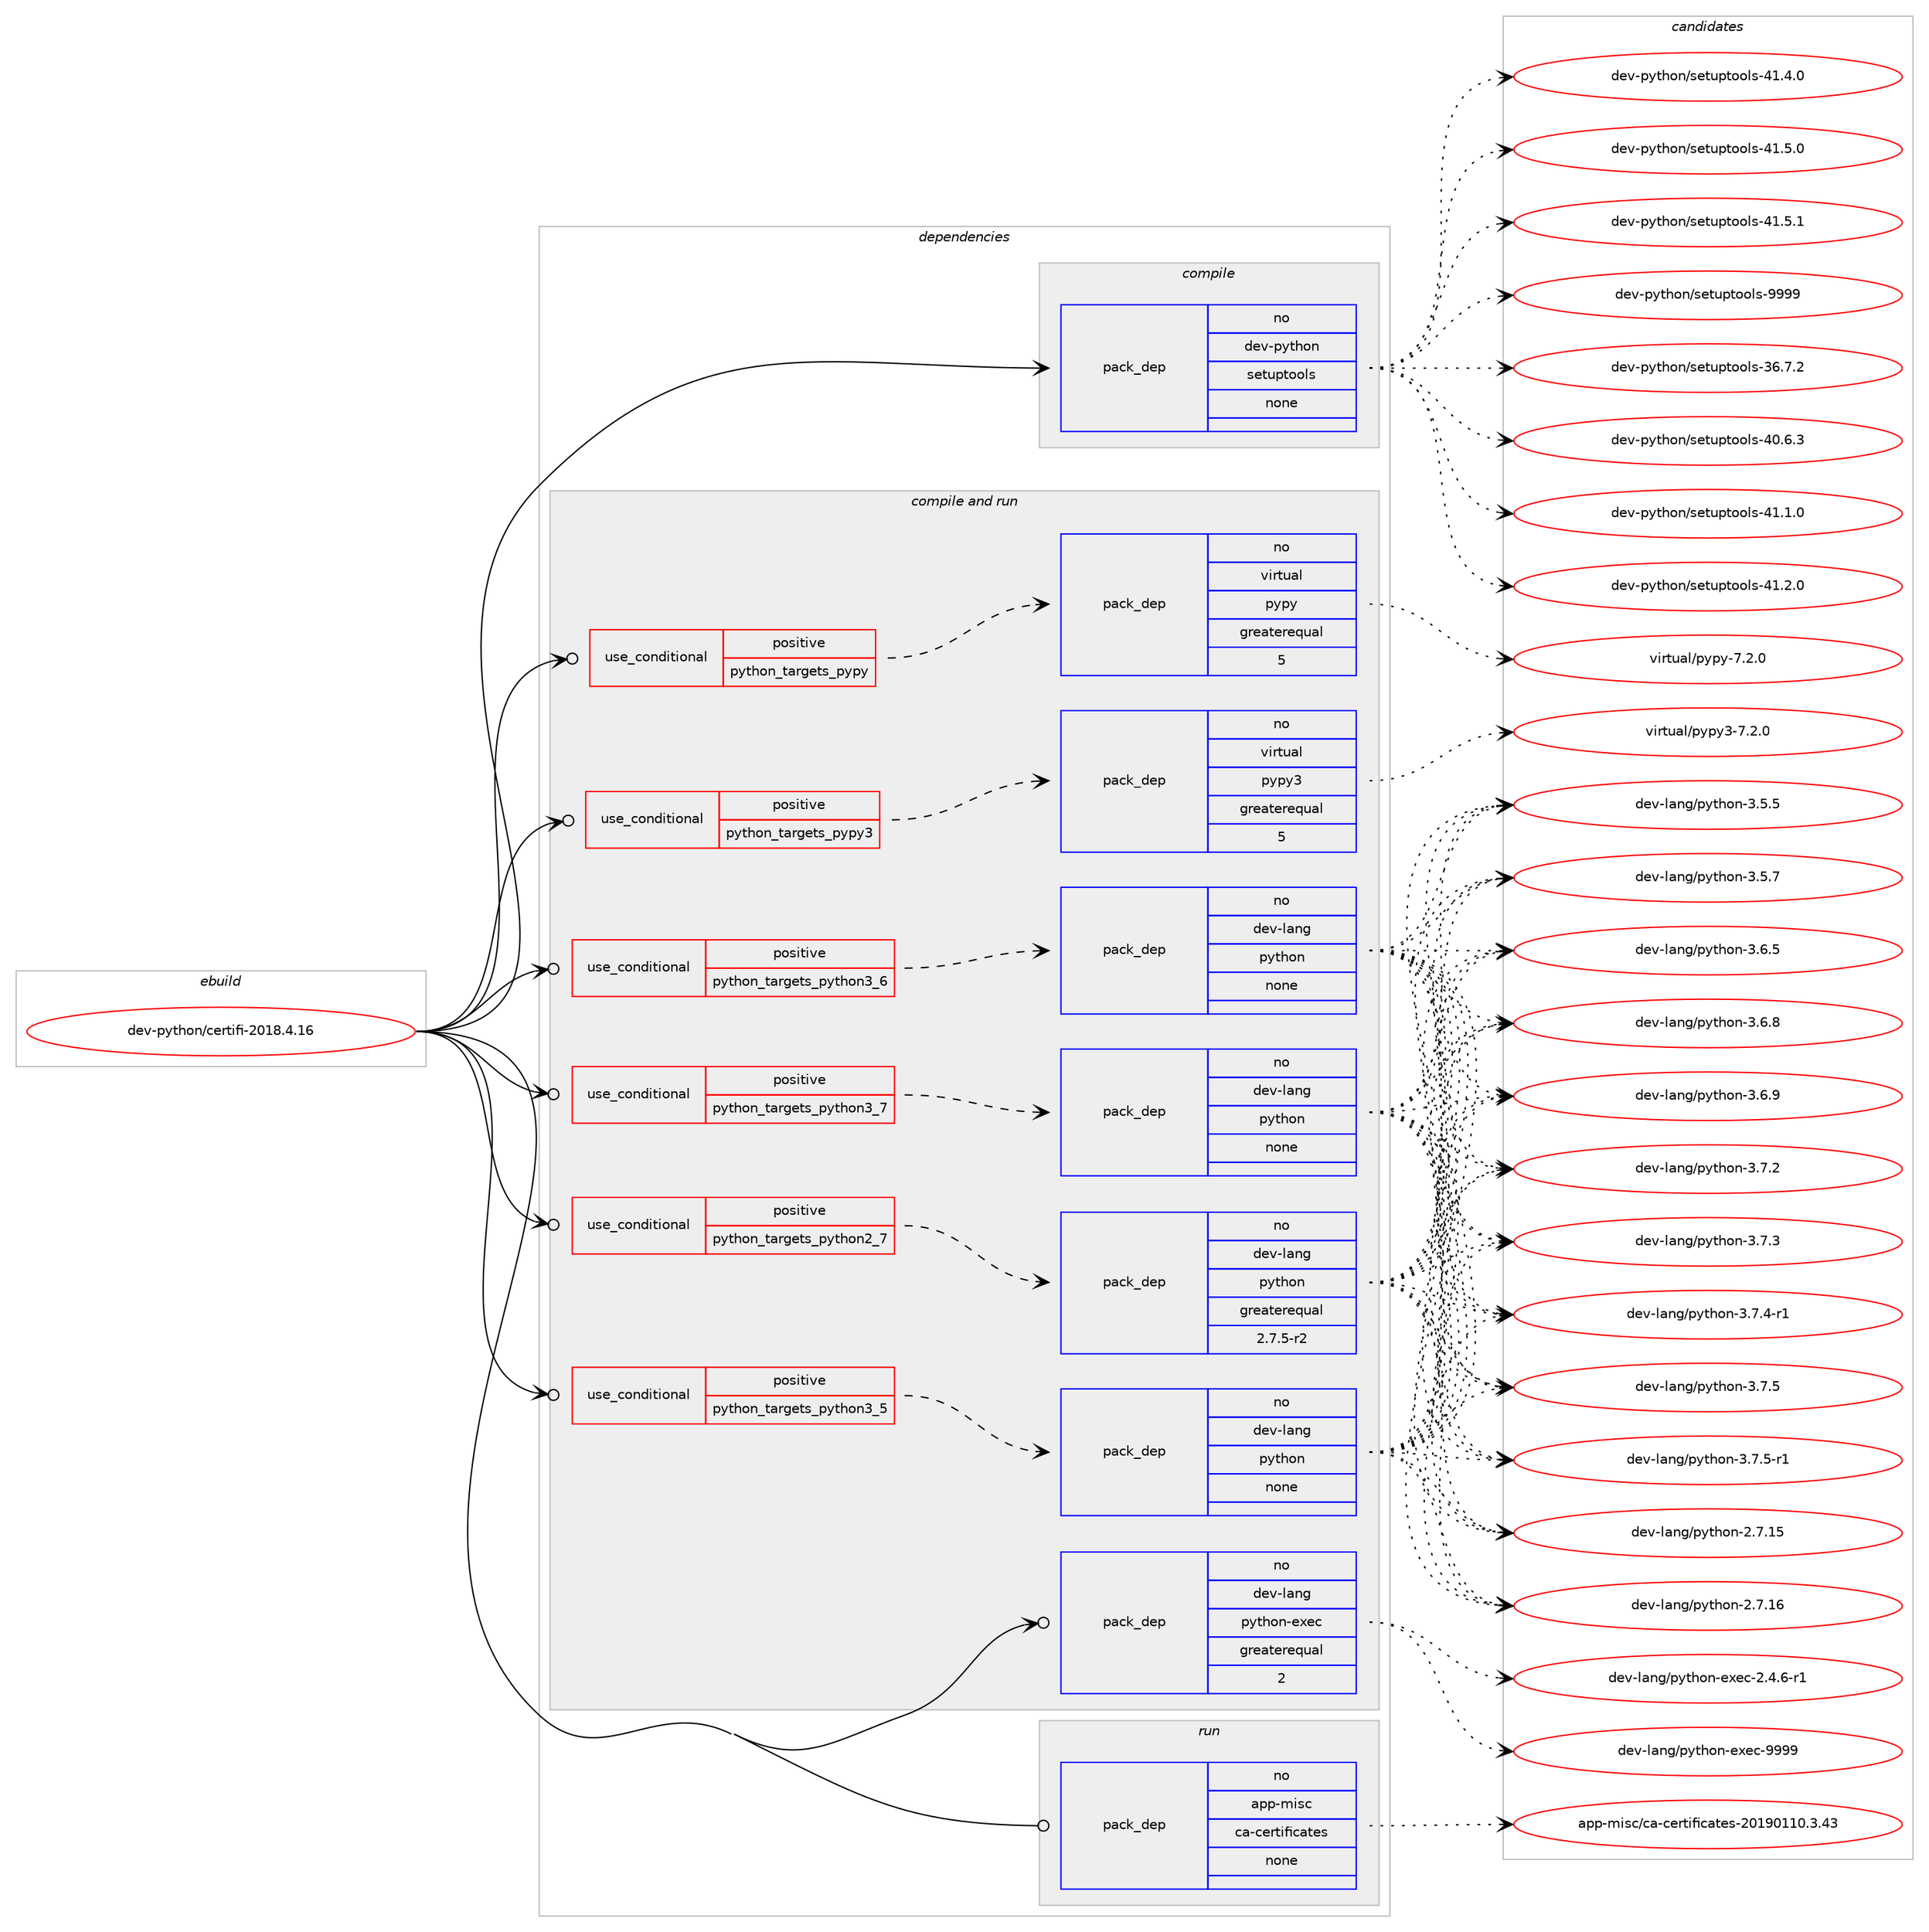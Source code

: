 digraph prolog {

# *************
# Graph options
# *************

newrank=true;
concentrate=true;
compound=true;
graph [rankdir=LR,fontname=Helvetica,fontsize=10,ranksep=1.5];#, ranksep=2.5, nodesep=0.2];
edge  [arrowhead=vee];
node  [fontname=Helvetica,fontsize=10];

# **********
# The ebuild
# **********

subgraph cluster_leftcol {
color=gray;
rank=same;
label=<<i>ebuild</i>>;
id [label="dev-python/certifi-2018.4.16", color=red, width=4, href="../dev-python/certifi-2018.4.16.svg"];
}

# ****************
# The dependencies
# ****************

subgraph cluster_midcol {
color=gray;
label=<<i>dependencies</i>>;
subgraph cluster_compile {
fillcolor="#eeeeee";
style=filled;
label=<<i>compile</i>>;
subgraph pack449256 {
dependency598372 [label=<<TABLE BORDER="0" CELLBORDER="1" CELLSPACING="0" CELLPADDING="4" WIDTH="220"><TR><TD ROWSPAN="6" CELLPADDING="30">pack_dep</TD></TR><TR><TD WIDTH="110">no</TD></TR><TR><TD>dev-python</TD></TR><TR><TD>setuptools</TD></TR><TR><TD>none</TD></TR><TR><TD></TD></TR></TABLE>>, shape=none, color=blue];
}
id:e -> dependency598372:w [weight=20,style="solid",arrowhead="vee"];
}
subgraph cluster_compileandrun {
fillcolor="#eeeeee";
style=filled;
label=<<i>compile and run</i>>;
subgraph cond137337 {
dependency598373 [label=<<TABLE BORDER="0" CELLBORDER="1" CELLSPACING="0" CELLPADDING="4"><TR><TD ROWSPAN="3" CELLPADDING="10">use_conditional</TD></TR><TR><TD>positive</TD></TR><TR><TD>python_targets_pypy</TD></TR></TABLE>>, shape=none, color=red];
subgraph pack449257 {
dependency598374 [label=<<TABLE BORDER="0" CELLBORDER="1" CELLSPACING="0" CELLPADDING="4" WIDTH="220"><TR><TD ROWSPAN="6" CELLPADDING="30">pack_dep</TD></TR><TR><TD WIDTH="110">no</TD></TR><TR><TD>virtual</TD></TR><TR><TD>pypy</TD></TR><TR><TD>greaterequal</TD></TR><TR><TD>5</TD></TR></TABLE>>, shape=none, color=blue];
}
dependency598373:e -> dependency598374:w [weight=20,style="dashed",arrowhead="vee"];
}
id:e -> dependency598373:w [weight=20,style="solid",arrowhead="odotvee"];
subgraph cond137338 {
dependency598375 [label=<<TABLE BORDER="0" CELLBORDER="1" CELLSPACING="0" CELLPADDING="4"><TR><TD ROWSPAN="3" CELLPADDING="10">use_conditional</TD></TR><TR><TD>positive</TD></TR><TR><TD>python_targets_pypy3</TD></TR></TABLE>>, shape=none, color=red];
subgraph pack449258 {
dependency598376 [label=<<TABLE BORDER="0" CELLBORDER="1" CELLSPACING="0" CELLPADDING="4" WIDTH="220"><TR><TD ROWSPAN="6" CELLPADDING="30">pack_dep</TD></TR><TR><TD WIDTH="110">no</TD></TR><TR><TD>virtual</TD></TR><TR><TD>pypy3</TD></TR><TR><TD>greaterequal</TD></TR><TR><TD>5</TD></TR></TABLE>>, shape=none, color=blue];
}
dependency598375:e -> dependency598376:w [weight=20,style="dashed",arrowhead="vee"];
}
id:e -> dependency598375:w [weight=20,style="solid",arrowhead="odotvee"];
subgraph cond137339 {
dependency598377 [label=<<TABLE BORDER="0" CELLBORDER="1" CELLSPACING="0" CELLPADDING="4"><TR><TD ROWSPAN="3" CELLPADDING="10">use_conditional</TD></TR><TR><TD>positive</TD></TR><TR><TD>python_targets_python2_7</TD></TR></TABLE>>, shape=none, color=red];
subgraph pack449259 {
dependency598378 [label=<<TABLE BORDER="0" CELLBORDER="1" CELLSPACING="0" CELLPADDING="4" WIDTH="220"><TR><TD ROWSPAN="6" CELLPADDING="30">pack_dep</TD></TR><TR><TD WIDTH="110">no</TD></TR><TR><TD>dev-lang</TD></TR><TR><TD>python</TD></TR><TR><TD>greaterequal</TD></TR><TR><TD>2.7.5-r2</TD></TR></TABLE>>, shape=none, color=blue];
}
dependency598377:e -> dependency598378:w [weight=20,style="dashed",arrowhead="vee"];
}
id:e -> dependency598377:w [weight=20,style="solid",arrowhead="odotvee"];
subgraph cond137340 {
dependency598379 [label=<<TABLE BORDER="0" CELLBORDER="1" CELLSPACING="0" CELLPADDING="4"><TR><TD ROWSPAN="3" CELLPADDING="10">use_conditional</TD></TR><TR><TD>positive</TD></TR><TR><TD>python_targets_python3_5</TD></TR></TABLE>>, shape=none, color=red];
subgraph pack449260 {
dependency598380 [label=<<TABLE BORDER="0" CELLBORDER="1" CELLSPACING="0" CELLPADDING="4" WIDTH="220"><TR><TD ROWSPAN="6" CELLPADDING="30">pack_dep</TD></TR><TR><TD WIDTH="110">no</TD></TR><TR><TD>dev-lang</TD></TR><TR><TD>python</TD></TR><TR><TD>none</TD></TR><TR><TD></TD></TR></TABLE>>, shape=none, color=blue];
}
dependency598379:e -> dependency598380:w [weight=20,style="dashed",arrowhead="vee"];
}
id:e -> dependency598379:w [weight=20,style="solid",arrowhead="odotvee"];
subgraph cond137341 {
dependency598381 [label=<<TABLE BORDER="0" CELLBORDER="1" CELLSPACING="0" CELLPADDING="4"><TR><TD ROWSPAN="3" CELLPADDING="10">use_conditional</TD></TR><TR><TD>positive</TD></TR><TR><TD>python_targets_python3_6</TD></TR></TABLE>>, shape=none, color=red];
subgraph pack449261 {
dependency598382 [label=<<TABLE BORDER="0" CELLBORDER="1" CELLSPACING="0" CELLPADDING="4" WIDTH="220"><TR><TD ROWSPAN="6" CELLPADDING="30">pack_dep</TD></TR><TR><TD WIDTH="110">no</TD></TR><TR><TD>dev-lang</TD></TR><TR><TD>python</TD></TR><TR><TD>none</TD></TR><TR><TD></TD></TR></TABLE>>, shape=none, color=blue];
}
dependency598381:e -> dependency598382:w [weight=20,style="dashed",arrowhead="vee"];
}
id:e -> dependency598381:w [weight=20,style="solid",arrowhead="odotvee"];
subgraph cond137342 {
dependency598383 [label=<<TABLE BORDER="0" CELLBORDER="1" CELLSPACING="0" CELLPADDING="4"><TR><TD ROWSPAN="3" CELLPADDING="10">use_conditional</TD></TR><TR><TD>positive</TD></TR><TR><TD>python_targets_python3_7</TD></TR></TABLE>>, shape=none, color=red];
subgraph pack449262 {
dependency598384 [label=<<TABLE BORDER="0" CELLBORDER="1" CELLSPACING="0" CELLPADDING="4" WIDTH="220"><TR><TD ROWSPAN="6" CELLPADDING="30">pack_dep</TD></TR><TR><TD WIDTH="110">no</TD></TR><TR><TD>dev-lang</TD></TR><TR><TD>python</TD></TR><TR><TD>none</TD></TR><TR><TD></TD></TR></TABLE>>, shape=none, color=blue];
}
dependency598383:e -> dependency598384:w [weight=20,style="dashed",arrowhead="vee"];
}
id:e -> dependency598383:w [weight=20,style="solid",arrowhead="odotvee"];
subgraph pack449263 {
dependency598385 [label=<<TABLE BORDER="0" CELLBORDER="1" CELLSPACING="0" CELLPADDING="4" WIDTH="220"><TR><TD ROWSPAN="6" CELLPADDING="30">pack_dep</TD></TR><TR><TD WIDTH="110">no</TD></TR><TR><TD>dev-lang</TD></TR><TR><TD>python-exec</TD></TR><TR><TD>greaterequal</TD></TR><TR><TD>2</TD></TR></TABLE>>, shape=none, color=blue];
}
id:e -> dependency598385:w [weight=20,style="solid",arrowhead="odotvee"];
}
subgraph cluster_run {
fillcolor="#eeeeee";
style=filled;
label=<<i>run</i>>;
subgraph pack449264 {
dependency598386 [label=<<TABLE BORDER="0" CELLBORDER="1" CELLSPACING="0" CELLPADDING="4" WIDTH="220"><TR><TD ROWSPAN="6" CELLPADDING="30">pack_dep</TD></TR><TR><TD WIDTH="110">no</TD></TR><TR><TD>app-misc</TD></TR><TR><TD>ca-certificates</TD></TR><TR><TD>none</TD></TR><TR><TD></TD></TR></TABLE>>, shape=none, color=blue];
}
id:e -> dependency598386:w [weight=20,style="solid",arrowhead="odot"];
}
}

# **************
# The candidates
# **************

subgraph cluster_choices {
rank=same;
color=gray;
label=<<i>candidates</i>>;

subgraph choice449256 {
color=black;
nodesep=1;
choice100101118451121211161041111104711510111611711211611111110811545515446554650 [label="dev-python/setuptools-36.7.2", color=red, width=4,href="../dev-python/setuptools-36.7.2.svg"];
choice100101118451121211161041111104711510111611711211611111110811545524846544651 [label="dev-python/setuptools-40.6.3", color=red, width=4,href="../dev-python/setuptools-40.6.3.svg"];
choice100101118451121211161041111104711510111611711211611111110811545524946494648 [label="dev-python/setuptools-41.1.0", color=red, width=4,href="../dev-python/setuptools-41.1.0.svg"];
choice100101118451121211161041111104711510111611711211611111110811545524946504648 [label="dev-python/setuptools-41.2.0", color=red, width=4,href="../dev-python/setuptools-41.2.0.svg"];
choice100101118451121211161041111104711510111611711211611111110811545524946524648 [label="dev-python/setuptools-41.4.0", color=red, width=4,href="../dev-python/setuptools-41.4.0.svg"];
choice100101118451121211161041111104711510111611711211611111110811545524946534648 [label="dev-python/setuptools-41.5.0", color=red, width=4,href="../dev-python/setuptools-41.5.0.svg"];
choice100101118451121211161041111104711510111611711211611111110811545524946534649 [label="dev-python/setuptools-41.5.1", color=red, width=4,href="../dev-python/setuptools-41.5.1.svg"];
choice10010111845112121116104111110471151011161171121161111111081154557575757 [label="dev-python/setuptools-9999", color=red, width=4,href="../dev-python/setuptools-9999.svg"];
dependency598372:e -> choice100101118451121211161041111104711510111611711211611111110811545515446554650:w [style=dotted,weight="100"];
dependency598372:e -> choice100101118451121211161041111104711510111611711211611111110811545524846544651:w [style=dotted,weight="100"];
dependency598372:e -> choice100101118451121211161041111104711510111611711211611111110811545524946494648:w [style=dotted,weight="100"];
dependency598372:e -> choice100101118451121211161041111104711510111611711211611111110811545524946504648:w [style=dotted,weight="100"];
dependency598372:e -> choice100101118451121211161041111104711510111611711211611111110811545524946524648:w [style=dotted,weight="100"];
dependency598372:e -> choice100101118451121211161041111104711510111611711211611111110811545524946534648:w [style=dotted,weight="100"];
dependency598372:e -> choice100101118451121211161041111104711510111611711211611111110811545524946534649:w [style=dotted,weight="100"];
dependency598372:e -> choice10010111845112121116104111110471151011161171121161111111081154557575757:w [style=dotted,weight="100"];
}
subgraph choice449257 {
color=black;
nodesep=1;
choice1181051141161179710847112121112121455546504648 [label="virtual/pypy-7.2.0", color=red, width=4,href="../virtual/pypy-7.2.0.svg"];
dependency598374:e -> choice1181051141161179710847112121112121455546504648:w [style=dotted,weight="100"];
}
subgraph choice449258 {
color=black;
nodesep=1;
choice118105114116117971084711212111212151455546504648 [label="virtual/pypy3-7.2.0", color=red, width=4,href="../virtual/pypy3-7.2.0.svg"];
dependency598376:e -> choice118105114116117971084711212111212151455546504648:w [style=dotted,weight="100"];
}
subgraph choice449259 {
color=black;
nodesep=1;
choice10010111845108971101034711212111610411111045504655464953 [label="dev-lang/python-2.7.15", color=red, width=4,href="../dev-lang/python-2.7.15.svg"];
choice10010111845108971101034711212111610411111045504655464954 [label="dev-lang/python-2.7.16", color=red, width=4,href="../dev-lang/python-2.7.16.svg"];
choice100101118451089711010347112121116104111110455146534653 [label="dev-lang/python-3.5.5", color=red, width=4,href="../dev-lang/python-3.5.5.svg"];
choice100101118451089711010347112121116104111110455146534655 [label="dev-lang/python-3.5.7", color=red, width=4,href="../dev-lang/python-3.5.7.svg"];
choice100101118451089711010347112121116104111110455146544653 [label="dev-lang/python-3.6.5", color=red, width=4,href="../dev-lang/python-3.6.5.svg"];
choice100101118451089711010347112121116104111110455146544656 [label="dev-lang/python-3.6.8", color=red, width=4,href="../dev-lang/python-3.6.8.svg"];
choice100101118451089711010347112121116104111110455146544657 [label="dev-lang/python-3.6.9", color=red, width=4,href="../dev-lang/python-3.6.9.svg"];
choice100101118451089711010347112121116104111110455146554650 [label="dev-lang/python-3.7.2", color=red, width=4,href="../dev-lang/python-3.7.2.svg"];
choice100101118451089711010347112121116104111110455146554651 [label="dev-lang/python-3.7.3", color=red, width=4,href="../dev-lang/python-3.7.3.svg"];
choice1001011184510897110103471121211161041111104551465546524511449 [label="dev-lang/python-3.7.4-r1", color=red, width=4,href="../dev-lang/python-3.7.4-r1.svg"];
choice100101118451089711010347112121116104111110455146554653 [label="dev-lang/python-3.7.5", color=red, width=4,href="../dev-lang/python-3.7.5.svg"];
choice1001011184510897110103471121211161041111104551465546534511449 [label="dev-lang/python-3.7.5-r1", color=red, width=4,href="../dev-lang/python-3.7.5-r1.svg"];
dependency598378:e -> choice10010111845108971101034711212111610411111045504655464953:w [style=dotted,weight="100"];
dependency598378:e -> choice10010111845108971101034711212111610411111045504655464954:w [style=dotted,weight="100"];
dependency598378:e -> choice100101118451089711010347112121116104111110455146534653:w [style=dotted,weight="100"];
dependency598378:e -> choice100101118451089711010347112121116104111110455146534655:w [style=dotted,weight="100"];
dependency598378:e -> choice100101118451089711010347112121116104111110455146544653:w [style=dotted,weight="100"];
dependency598378:e -> choice100101118451089711010347112121116104111110455146544656:w [style=dotted,weight="100"];
dependency598378:e -> choice100101118451089711010347112121116104111110455146544657:w [style=dotted,weight="100"];
dependency598378:e -> choice100101118451089711010347112121116104111110455146554650:w [style=dotted,weight="100"];
dependency598378:e -> choice100101118451089711010347112121116104111110455146554651:w [style=dotted,weight="100"];
dependency598378:e -> choice1001011184510897110103471121211161041111104551465546524511449:w [style=dotted,weight="100"];
dependency598378:e -> choice100101118451089711010347112121116104111110455146554653:w [style=dotted,weight="100"];
dependency598378:e -> choice1001011184510897110103471121211161041111104551465546534511449:w [style=dotted,weight="100"];
}
subgraph choice449260 {
color=black;
nodesep=1;
choice10010111845108971101034711212111610411111045504655464953 [label="dev-lang/python-2.7.15", color=red, width=4,href="../dev-lang/python-2.7.15.svg"];
choice10010111845108971101034711212111610411111045504655464954 [label="dev-lang/python-2.7.16", color=red, width=4,href="../dev-lang/python-2.7.16.svg"];
choice100101118451089711010347112121116104111110455146534653 [label="dev-lang/python-3.5.5", color=red, width=4,href="../dev-lang/python-3.5.5.svg"];
choice100101118451089711010347112121116104111110455146534655 [label="dev-lang/python-3.5.7", color=red, width=4,href="../dev-lang/python-3.5.7.svg"];
choice100101118451089711010347112121116104111110455146544653 [label="dev-lang/python-3.6.5", color=red, width=4,href="../dev-lang/python-3.6.5.svg"];
choice100101118451089711010347112121116104111110455146544656 [label="dev-lang/python-3.6.8", color=red, width=4,href="../dev-lang/python-3.6.8.svg"];
choice100101118451089711010347112121116104111110455146544657 [label="dev-lang/python-3.6.9", color=red, width=4,href="../dev-lang/python-3.6.9.svg"];
choice100101118451089711010347112121116104111110455146554650 [label="dev-lang/python-3.7.2", color=red, width=4,href="../dev-lang/python-3.7.2.svg"];
choice100101118451089711010347112121116104111110455146554651 [label="dev-lang/python-3.7.3", color=red, width=4,href="../dev-lang/python-3.7.3.svg"];
choice1001011184510897110103471121211161041111104551465546524511449 [label="dev-lang/python-3.7.4-r1", color=red, width=4,href="../dev-lang/python-3.7.4-r1.svg"];
choice100101118451089711010347112121116104111110455146554653 [label="dev-lang/python-3.7.5", color=red, width=4,href="../dev-lang/python-3.7.5.svg"];
choice1001011184510897110103471121211161041111104551465546534511449 [label="dev-lang/python-3.7.5-r1", color=red, width=4,href="../dev-lang/python-3.7.5-r1.svg"];
dependency598380:e -> choice10010111845108971101034711212111610411111045504655464953:w [style=dotted,weight="100"];
dependency598380:e -> choice10010111845108971101034711212111610411111045504655464954:w [style=dotted,weight="100"];
dependency598380:e -> choice100101118451089711010347112121116104111110455146534653:w [style=dotted,weight="100"];
dependency598380:e -> choice100101118451089711010347112121116104111110455146534655:w [style=dotted,weight="100"];
dependency598380:e -> choice100101118451089711010347112121116104111110455146544653:w [style=dotted,weight="100"];
dependency598380:e -> choice100101118451089711010347112121116104111110455146544656:w [style=dotted,weight="100"];
dependency598380:e -> choice100101118451089711010347112121116104111110455146544657:w [style=dotted,weight="100"];
dependency598380:e -> choice100101118451089711010347112121116104111110455146554650:w [style=dotted,weight="100"];
dependency598380:e -> choice100101118451089711010347112121116104111110455146554651:w [style=dotted,weight="100"];
dependency598380:e -> choice1001011184510897110103471121211161041111104551465546524511449:w [style=dotted,weight="100"];
dependency598380:e -> choice100101118451089711010347112121116104111110455146554653:w [style=dotted,weight="100"];
dependency598380:e -> choice1001011184510897110103471121211161041111104551465546534511449:w [style=dotted,weight="100"];
}
subgraph choice449261 {
color=black;
nodesep=1;
choice10010111845108971101034711212111610411111045504655464953 [label="dev-lang/python-2.7.15", color=red, width=4,href="../dev-lang/python-2.7.15.svg"];
choice10010111845108971101034711212111610411111045504655464954 [label="dev-lang/python-2.7.16", color=red, width=4,href="../dev-lang/python-2.7.16.svg"];
choice100101118451089711010347112121116104111110455146534653 [label="dev-lang/python-3.5.5", color=red, width=4,href="../dev-lang/python-3.5.5.svg"];
choice100101118451089711010347112121116104111110455146534655 [label="dev-lang/python-3.5.7", color=red, width=4,href="../dev-lang/python-3.5.7.svg"];
choice100101118451089711010347112121116104111110455146544653 [label="dev-lang/python-3.6.5", color=red, width=4,href="../dev-lang/python-3.6.5.svg"];
choice100101118451089711010347112121116104111110455146544656 [label="dev-lang/python-3.6.8", color=red, width=4,href="../dev-lang/python-3.6.8.svg"];
choice100101118451089711010347112121116104111110455146544657 [label="dev-lang/python-3.6.9", color=red, width=4,href="../dev-lang/python-3.6.9.svg"];
choice100101118451089711010347112121116104111110455146554650 [label="dev-lang/python-3.7.2", color=red, width=4,href="../dev-lang/python-3.7.2.svg"];
choice100101118451089711010347112121116104111110455146554651 [label="dev-lang/python-3.7.3", color=red, width=4,href="../dev-lang/python-3.7.3.svg"];
choice1001011184510897110103471121211161041111104551465546524511449 [label="dev-lang/python-3.7.4-r1", color=red, width=4,href="../dev-lang/python-3.7.4-r1.svg"];
choice100101118451089711010347112121116104111110455146554653 [label="dev-lang/python-3.7.5", color=red, width=4,href="../dev-lang/python-3.7.5.svg"];
choice1001011184510897110103471121211161041111104551465546534511449 [label="dev-lang/python-3.7.5-r1", color=red, width=4,href="../dev-lang/python-3.7.5-r1.svg"];
dependency598382:e -> choice10010111845108971101034711212111610411111045504655464953:w [style=dotted,weight="100"];
dependency598382:e -> choice10010111845108971101034711212111610411111045504655464954:w [style=dotted,weight="100"];
dependency598382:e -> choice100101118451089711010347112121116104111110455146534653:w [style=dotted,weight="100"];
dependency598382:e -> choice100101118451089711010347112121116104111110455146534655:w [style=dotted,weight="100"];
dependency598382:e -> choice100101118451089711010347112121116104111110455146544653:w [style=dotted,weight="100"];
dependency598382:e -> choice100101118451089711010347112121116104111110455146544656:w [style=dotted,weight="100"];
dependency598382:e -> choice100101118451089711010347112121116104111110455146544657:w [style=dotted,weight="100"];
dependency598382:e -> choice100101118451089711010347112121116104111110455146554650:w [style=dotted,weight="100"];
dependency598382:e -> choice100101118451089711010347112121116104111110455146554651:w [style=dotted,weight="100"];
dependency598382:e -> choice1001011184510897110103471121211161041111104551465546524511449:w [style=dotted,weight="100"];
dependency598382:e -> choice100101118451089711010347112121116104111110455146554653:w [style=dotted,weight="100"];
dependency598382:e -> choice1001011184510897110103471121211161041111104551465546534511449:w [style=dotted,weight="100"];
}
subgraph choice449262 {
color=black;
nodesep=1;
choice10010111845108971101034711212111610411111045504655464953 [label="dev-lang/python-2.7.15", color=red, width=4,href="../dev-lang/python-2.7.15.svg"];
choice10010111845108971101034711212111610411111045504655464954 [label="dev-lang/python-2.7.16", color=red, width=4,href="../dev-lang/python-2.7.16.svg"];
choice100101118451089711010347112121116104111110455146534653 [label="dev-lang/python-3.5.5", color=red, width=4,href="../dev-lang/python-3.5.5.svg"];
choice100101118451089711010347112121116104111110455146534655 [label="dev-lang/python-3.5.7", color=red, width=4,href="../dev-lang/python-3.5.7.svg"];
choice100101118451089711010347112121116104111110455146544653 [label="dev-lang/python-3.6.5", color=red, width=4,href="../dev-lang/python-3.6.5.svg"];
choice100101118451089711010347112121116104111110455146544656 [label="dev-lang/python-3.6.8", color=red, width=4,href="../dev-lang/python-3.6.8.svg"];
choice100101118451089711010347112121116104111110455146544657 [label="dev-lang/python-3.6.9", color=red, width=4,href="../dev-lang/python-3.6.9.svg"];
choice100101118451089711010347112121116104111110455146554650 [label="dev-lang/python-3.7.2", color=red, width=4,href="../dev-lang/python-3.7.2.svg"];
choice100101118451089711010347112121116104111110455146554651 [label="dev-lang/python-3.7.3", color=red, width=4,href="../dev-lang/python-3.7.3.svg"];
choice1001011184510897110103471121211161041111104551465546524511449 [label="dev-lang/python-3.7.4-r1", color=red, width=4,href="../dev-lang/python-3.7.4-r1.svg"];
choice100101118451089711010347112121116104111110455146554653 [label="dev-lang/python-3.7.5", color=red, width=4,href="../dev-lang/python-3.7.5.svg"];
choice1001011184510897110103471121211161041111104551465546534511449 [label="dev-lang/python-3.7.5-r1", color=red, width=4,href="../dev-lang/python-3.7.5-r1.svg"];
dependency598384:e -> choice10010111845108971101034711212111610411111045504655464953:w [style=dotted,weight="100"];
dependency598384:e -> choice10010111845108971101034711212111610411111045504655464954:w [style=dotted,weight="100"];
dependency598384:e -> choice100101118451089711010347112121116104111110455146534653:w [style=dotted,weight="100"];
dependency598384:e -> choice100101118451089711010347112121116104111110455146534655:w [style=dotted,weight="100"];
dependency598384:e -> choice100101118451089711010347112121116104111110455146544653:w [style=dotted,weight="100"];
dependency598384:e -> choice100101118451089711010347112121116104111110455146544656:w [style=dotted,weight="100"];
dependency598384:e -> choice100101118451089711010347112121116104111110455146544657:w [style=dotted,weight="100"];
dependency598384:e -> choice100101118451089711010347112121116104111110455146554650:w [style=dotted,weight="100"];
dependency598384:e -> choice100101118451089711010347112121116104111110455146554651:w [style=dotted,weight="100"];
dependency598384:e -> choice1001011184510897110103471121211161041111104551465546524511449:w [style=dotted,weight="100"];
dependency598384:e -> choice100101118451089711010347112121116104111110455146554653:w [style=dotted,weight="100"];
dependency598384:e -> choice1001011184510897110103471121211161041111104551465546534511449:w [style=dotted,weight="100"];
}
subgraph choice449263 {
color=black;
nodesep=1;
choice10010111845108971101034711212111610411111045101120101994550465246544511449 [label="dev-lang/python-exec-2.4.6-r1", color=red, width=4,href="../dev-lang/python-exec-2.4.6-r1.svg"];
choice10010111845108971101034711212111610411111045101120101994557575757 [label="dev-lang/python-exec-9999", color=red, width=4,href="../dev-lang/python-exec-9999.svg"];
dependency598385:e -> choice10010111845108971101034711212111610411111045101120101994550465246544511449:w [style=dotted,weight="100"];
dependency598385:e -> choice10010111845108971101034711212111610411111045101120101994557575757:w [style=dotted,weight="100"];
}
subgraph choice449264 {
color=black;
nodesep=1;
choice971121124510910511599479997459910111411610510210599971161011154550484957484949484651465251 [label="app-misc/ca-certificates-20190110.3.43", color=red, width=4,href="../app-misc/ca-certificates-20190110.3.43.svg"];
dependency598386:e -> choice971121124510910511599479997459910111411610510210599971161011154550484957484949484651465251:w [style=dotted,weight="100"];
}
}

}
